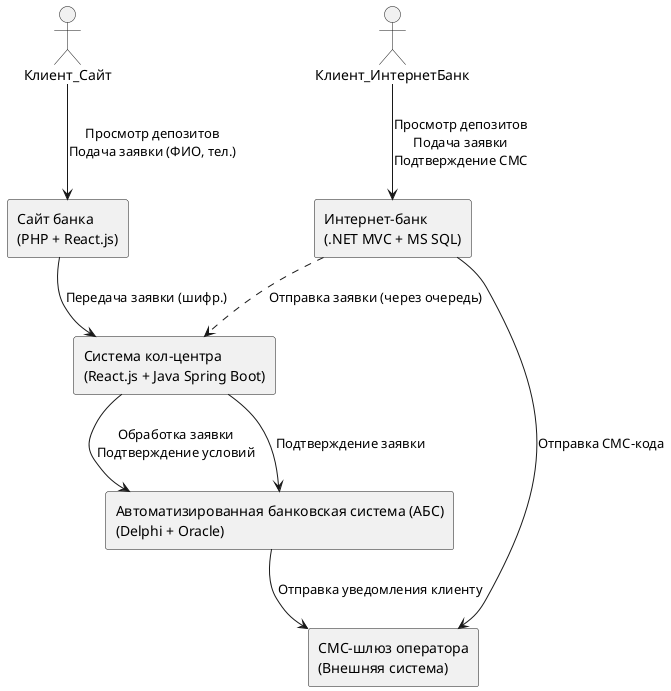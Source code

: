 @startuml
!define RECTANGLE class

actor Клиент_Сайт as ClientSite
actor Клиент_ИнтернетБанк as ClientInternetBank
rectangle "Сайт банка\n(PHP + React.js)" as Website
rectangle "Интернет-банк\n(.NET MVC + MS SQL)" as InternetBank
rectangle "Система кол-центра\n(React.js + Java Spring Boot)" as CallCenter
rectangle "Автоматизированная банковская система (АБС)\n(Delphi + Oracle)" as ABS
rectangle "СМС-шлюз оператора\n(Внешняя система)" as SMSGateway

ClientSite --> Website : Просмотр депозитов\nПодача заявки (ФИО, тел.)
Website --> CallCenter : Передача заявки (шифр.)
CallCenter --> ABS : Обработка заявки\nПодтверждение условий
ClientInternetBank --> InternetBank : Просмотр депозитов\nПодача заявки\nПодтверждение СМС
InternetBank --> SMSGateway : Отправка СМС-кода
InternetBank ..> CallCenter : Отправка заявки (через очередь)
CallCenter --> ABS : Подтверждение заявки
ABS --> SMSGateway : Отправка уведомления клиенту

@enduml
